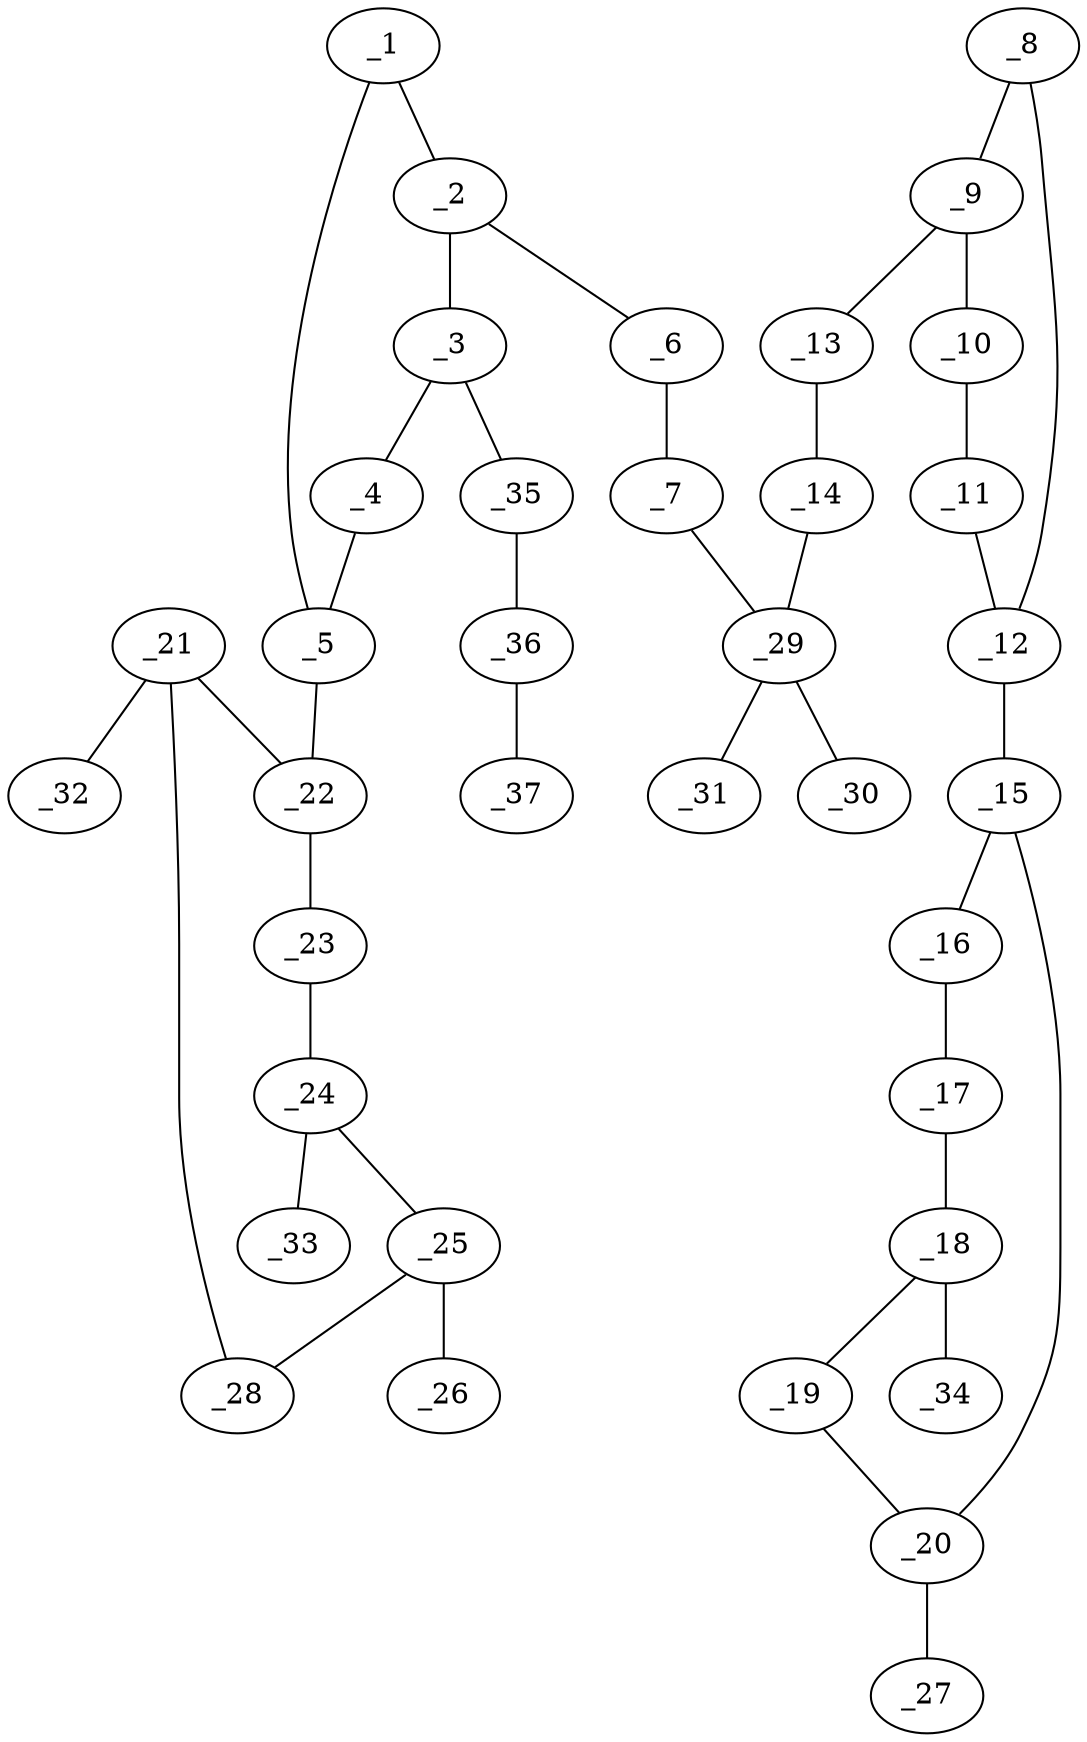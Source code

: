 graph molid693166 {
	_1	 [charge=0,
		chem=2,
		symbol="O  ",
		x="11.1444",
		y="-1.1488"];
	_2	 [charge=0,
		chem=1,
		symbol="C  ",
		x="11.4534",
		y="-0.1978"];
	_1 -- _2	 [valence=1];
	_5	 [charge=0,
		chem=1,
		symbol="C  ",
		x="11.9534",
		y="-1.7366"];
	_1 -- _5	 [valence=1];
	_3	 [charge=0,
		chem=1,
		symbol="C  ",
		x="12.4534",
		y="-0.1978"];
	_2 -- _3	 [valence=1];
	_6	 [charge=0,
		chem=1,
		symbol="C  ",
		x="10.8656",
		y="0.6112"];
	_2 -- _6	 [valence=1];
	_4	 [charge=0,
		chem=1,
		symbol="C  ",
		x="12.7624",
		y="-1.1488"];
	_3 -- _4	 [valence=1];
	_35	 [charge=0,
		chem=4,
		symbol="N  ",
		x="13.0412",
		y="0.6112"];
	_3 -- _35	 [valence=1];
	_4 -- _5	 [valence=1];
	_22	 [charge=0,
		chem=4,
		symbol="N  ",
		x="11.9534",
		y="-2.7366"];
	_5 -- _22	 [valence=1];
	_7	 [charge=0,
		chem=2,
		symbol="O  ",
		x="9.8711",
		y="0.5067"];
	_6 -- _7	 [valence=1];
	_29	 [charge=0,
		chem=6,
		symbol="P  ",
		x="9.2833",
		y="1.3157"];
	_7 -- _29	 [valence=1];
	_8	 [charge=0,
		chem=2,
		symbol="O  ",
		x="6.1132",
		y="2.8293"];
	_9	 [charge=0,
		chem=1,
		symbol="C  ",
		x="7.1132",
		y="2.8293"];
	_8 -- _9	 [valence=1];
	_12	 [charge=0,
		chem=1,
		symbol="C  ",
		x="5.8042",
		y="3.7803"];
	_8 -- _12	 [valence=1];
	_10	 [charge=0,
		chem=1,
		symbol="C  ",
		x="7.4223",
		y="3.7803"];
	_9 -- _10	 [valence=1];
	_13	 [charge=0,
		chem=1,
		symbol="C  ",
		x="7.701",
		y="2.0202"];
	_9 -- _13	 [valence=1];
	_11	 [charge=0,
		chem=1,
		symbol="C  ",
		x="6.6132",
		y="4.3681"];
	_10 -- _11	 [valence=1];
	_11 -- _12	 [valence=1];
	_15	 [charge=0,
		chem=4,
		symbol="N  ",
		x="4.8532",
		y="4.0893"];
	_12 -- _15	 [valence=1];
	_14	 [charge=0,
		chem=2,
		symbol="O  ",
		x="8.6955",
		y="2.1248"];
	_13 -- _14	 [valence=1];
	_14 -- _29	 [valence=1];
	_16	 [charge=0,
		chem=1,
		symbol="C  ",
		x="4.11",
		y="3.4202"];
	_15 -- _16	 [valence=1];
	_20	 [charge=0,
		chem=1,
		symbol="C  ",
		x="4.6453",
		y="5.0675"];
	_15 -- _20	 [valence=1];
	_17	 [charge=0,
		chem=1,
		symbol="C  ",
		x="3.159",
		y="3.7292"];
	_16 -- _17	 [valence=2];
	_18	 [charge=0,
		chem=1,
		symbol="C  ",
		x="2.9511",
		y="4.7074"];
	_17 -- _18	 [valence=1];
	_19	 [charge=0,
		chem=4,
		symbol="N  ",
		x="3.6942",
		y="5.3765"];
	_18 -- _19	 [valence=1];
	_34	 [charge=0,
		chem=4,
		symbol="N  ",
		x=2,
		y="5.0164"];
	_18 -- _34	 [valence=2];
	_19 -- _20	 [valence=1];
	_27	 [charge=0,
		chem=2,
		symbol="O  ",
		x="5.3884",
		y="5.7366"];
	_20 -- _27	 [valence=2];
	_21	 [charge=0,
		chem=1,
		symbol="C  ",
		x="11.0874",
		y="-3.2366"];
	_21 -- _22	 [valence=1];
	_28	 [charge=0,
		chem=4,
		symbol="N  ",
		x="11.0874",
		y="-4.2366"];
	_21 -- _28	 [valence=1];
	_32	 [charge=0,
		chem=2,
		symbol="O  ",
		x="10.2213",
		y="-2.7366"];
	_21 -- _32	 [valence=2];
	_23	 [charge=0,
		chem=1,
		symbol="C  ",
		x="12.8194",
		y="-3.2366"];
	_22 -- _23	 [valence=1];
	_24	 [charge=0,
		chem=1,
		symbol="C  ",
		x="12.8194",
		y="-4.2366"];
	_23 -- _24	 [valence=2];
	_25	 [charge=0,
		chem=1,
		symbol="C  ",
		x="11.9534",
		y="-4.7366"];
	_24 -- _25	 [valence=1];
	_33	 [charge=0,
		chem=1,
		symbol="C  ",
		x="13.6854",
		y="-4.7366"];
	_24 -- _33	 [valence=1];
	_26	 [charge=0,
		chem=2,
		symbol="O  ",
		x="11.9534",
		y="-5.7366"];
	_25 -- _26	 [valence=2];
	_25 -- _28	 [valence=1];
	_30	 [charge=0,
		chem=2,
		symbol="O  ",
		x="8.4743",
		y="0.728"];
	_29 -- _30	 [valence=2];
	_31	 [charge=0,
		chem=2,
		symbol="O  ",
		x="10.0923",
		y="1.9035"];
	_29 -- _31	 [valence=1];
	_36	 [charge=1,
		chem=4,
		symbol="N  ",
		x="14.0357",
		y="0.5067"];
	_35 -- _36	 [valence=2];
	_37	 [charge="-1",
		chem=4,
		symbol="N  ",
		x="15.0302",
		y="0.4022"];
	_36 -- _37	 [valence=2];
}
